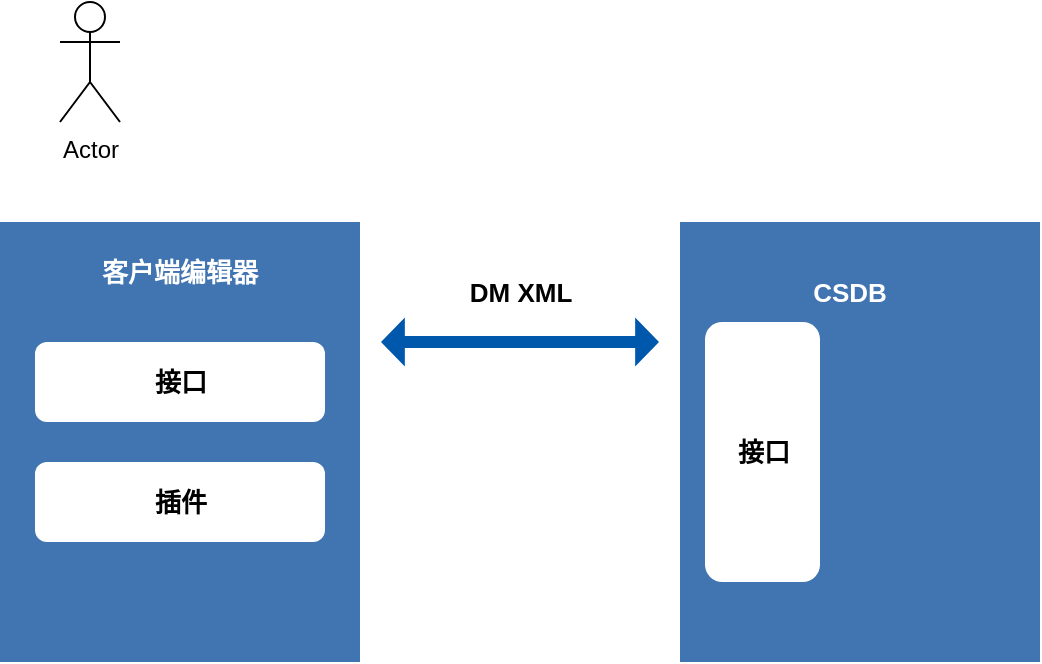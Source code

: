 <mxfile version="26.1.0">
  <diagram name="第 1 页" id="wnoVNZqCKo41JzHGru8K">
    <mxGraphModel dx="910" dy="490" grid="1" gridSize="10" guides="1" tooltips="1" connect="1" arrows="1" fold="1" page="1" pageScale="1" pageWidth="827" pageHeight="1169" math="0" shadow="0">
      <root>
        <mxCell id="0" />
        <mxCell id="1" parent="0" />
        <mxCell id="X-y8eWS_1HgyR7MCwbna-1" value="" style="rounded=0;whiteSpace=wrap;html=1;fillColor=#4175B1;strokeColor=none;" vertex="1" parent="1">
          <mxGeometry x="130" y="240" width="180" height="220" as="geometry" />
        </mxCell>
        <mxCell id="X-y8eWS_1HgyR7MCwbna-2" value="Actor" style="shape=umlActor;verticalLabelPosition=bottom;verticalAlign=top;html=1;outlineConnect=0;" vertex="1" parent="1">
          <mxGeometry x="160" y="130" width="30" height="60" as="geometry" />
        </mxCell>
        <mxCell id="X-y8eWS_1HgyR7MCwbna-3" value="客户端编辑器" style="text;html=1;align=center;verticalAlign=middle;whiteSpace=wrap;rounded=0;fontStyle=1;fontSize=13;strokeColor=none;fontColor=#FFFFFF;" vertex="1" parent="1">
          <mxGeometry x="175" y="250" width="90" height="30" as="geometry" />
        </mxCell>
        <mxCell id="X-y8eWS_1HgyR7MCwbna-4" value="" style="rounded=0;whiteSpace=wrap;html=1;fillColor=#4175B1;strokeColor=none;" vertex="1" parent="1">
          <mxGeometry x="470" y="240" width="180" height="220" as="geometry" />
        </mxCell>
        <mxCell id="X-y8eWS_1HgyR7MCwbna-5" value="CSDB" style="text;html=1;align=center;verticalAlign=middle;whiteSpace=wrap;rounded=0;fontStyle=1;fontSize=13;strokeColor=none;fontColor=#FFFFFF;" vertex="1" parent="1">
          <mxGeometry x="510" y="260" width="90" height="30" as="geometry" />
        </mxCell>
        <mxCell id="X-y8eWS_1HgyR7MCwbna-7" value="" style="shape=flexArrow;endArrow=classic;startArrow=classic;html=1;rounded=0;width=6;startSize=3.64;endSize=3.64;endWidth=17.388;startWidth=17.388;fontStyle=1;fontSize=13;strokeColor=none;fillColor=#0058AC;" edge="1" parent="1">
          <mxGeometry width="100" height="100" relative="1" as="geometry">
            <mxPoint x="460" y="300" as="sourcePoint" />
            <mxPoint x="320" y="300" as="targetPoint" />
          </mxGeometry>
        </mxCell>
        <mxCell id="X-y8eWS_1HgyR7MCwbna-8" value="DM XML" style="text;html=1;align=center;verticalAlign=middle;resizable=0;points=[];autosize=1;strokeColor=none;fillColor=none;fontStyle=1;fontSize=13;" vertex="1" parent="1">
          <mxGeometry x="355" y="260" width="70" height="30" as="geometry" />
        </mxCell>
        <mxCell id="X-y8eWS_1HgyR7MCwbna-9" value="接口" style="rounded=1;whiteSpace=wrap;html=1;fontStyle=1;fontSize=13;strokeColor=none;" vertex="1" parent="1">
          <mxGeometry x="147.5" y="300" width="145" height="40" as="geometry" />
        </mxCell>
        <mxCell id="X-y8eWS_1HgyR7MCwbna-10" value="插件" style="rounded=1;whiteSpace=wrap;html=1;fontStyle=1;fontSize=13;strokeColor=none;" vertex="1" parent="1">
          <mxGeometry x="147.5" y="360" width="145" height="40" as="geometry" />
        </mxCell>
        <mxCell id="X-y8eWS_1HgyR7MCwbna-11" value="接口" style="rounded=1;whiteSpace=wrap;html=1;fontStyle=1;fontSize=13;strokeColor=none;" vertex="1" parent="1">
          <mxGeometry x="482.5" y="290" width="57.5" height="130" as="geometry" />
        </mxCell>
      </root>
    </mxGraphModel>
  </diagram>
</mxfile>
